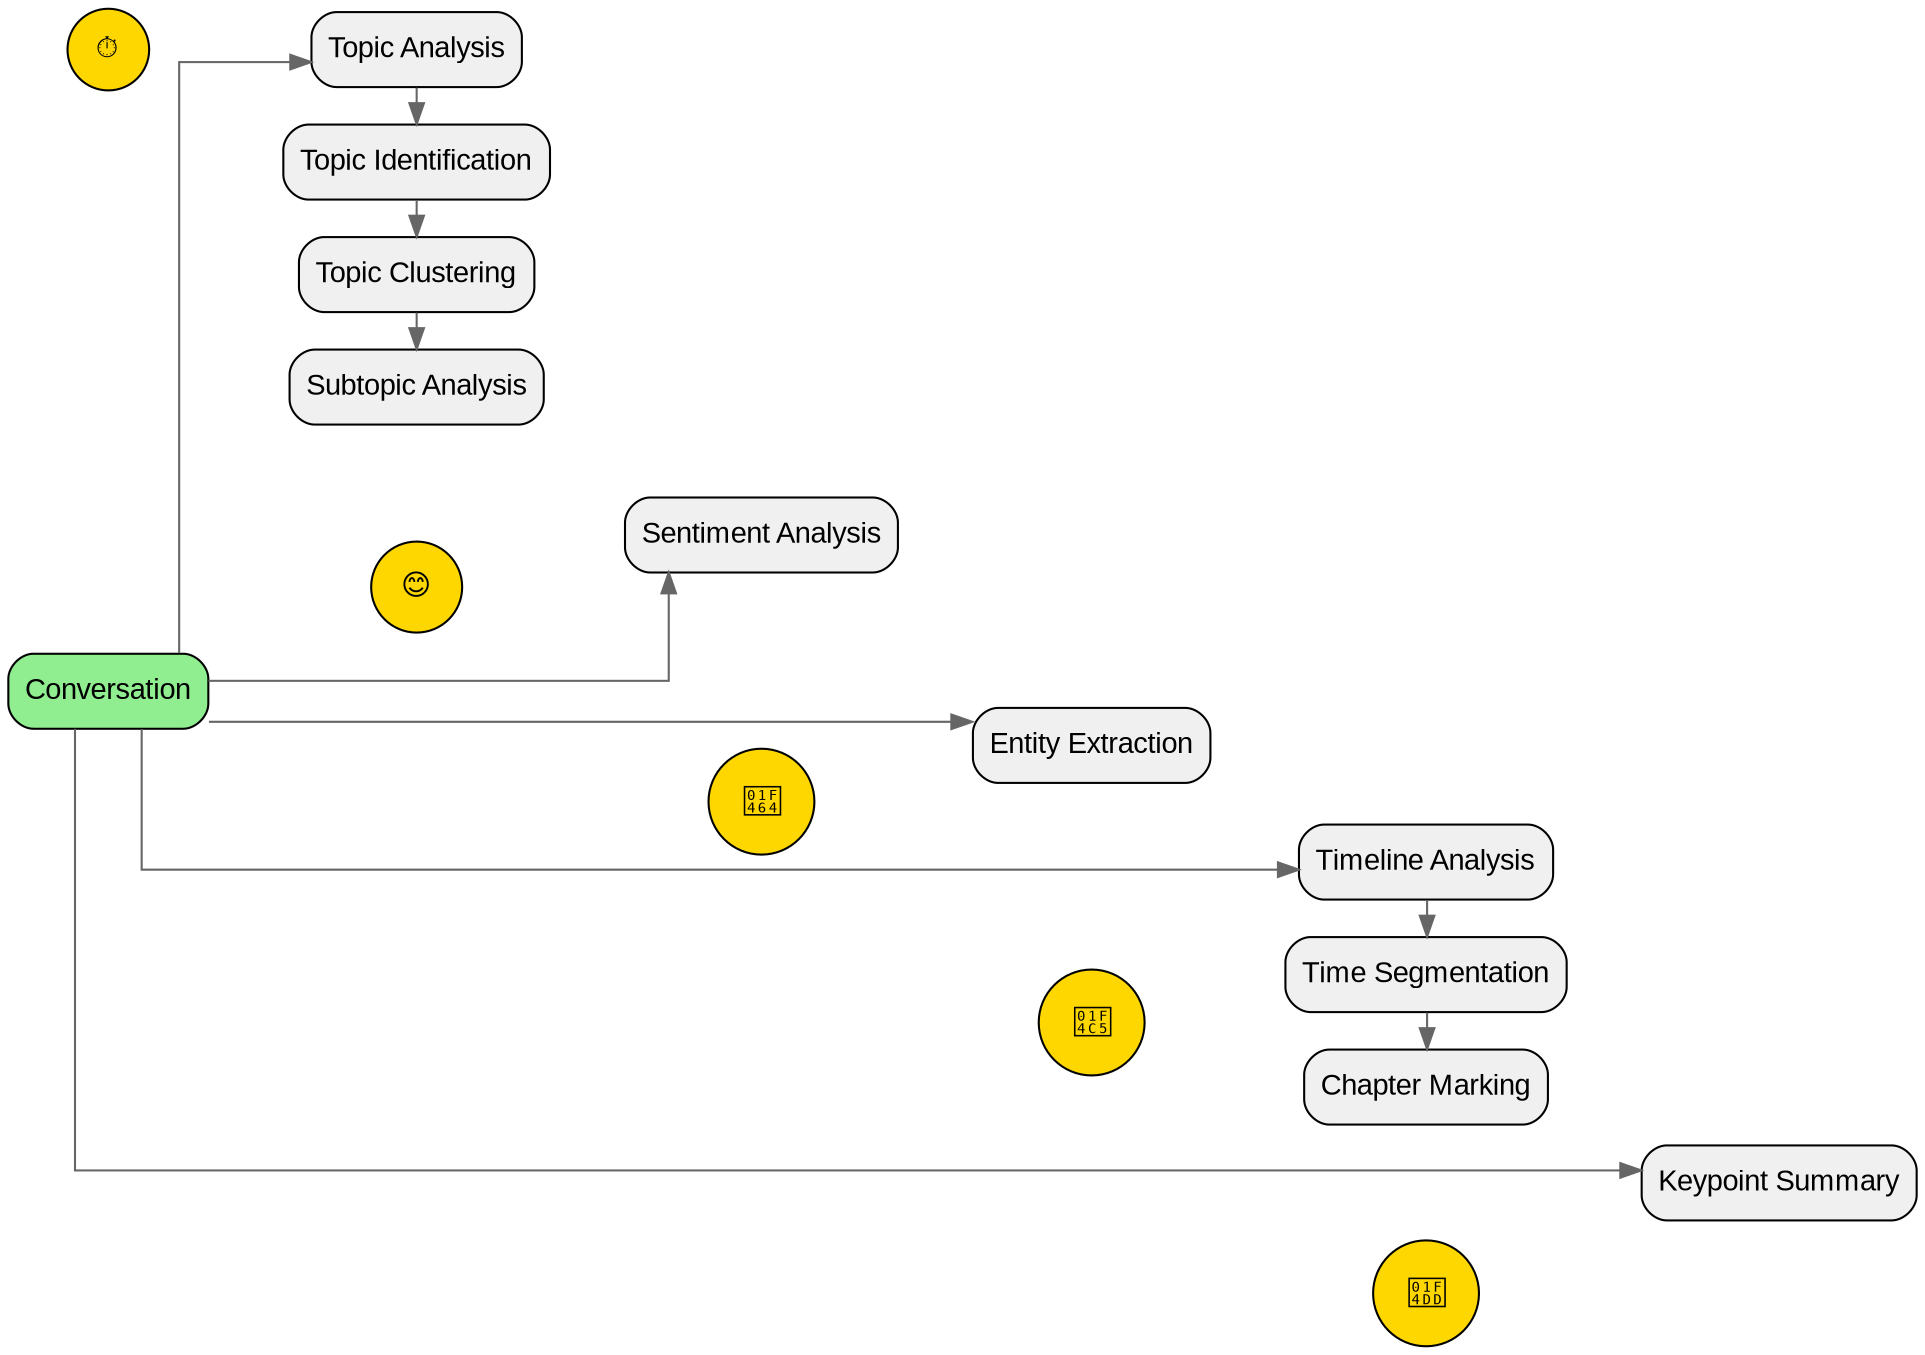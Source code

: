 digraph ConversationFlow {
    // Graph settings
    rankdir=LR;
    splines=ortho;
    node [shape=box, style="rounded,filled", fillcolor="#f0f0f0", fontname="Arial"];
    edge [color="#666666"];

    // Main topic node
    Conversation [
        shape=box,
        style="rounded,filled",
        fillcolor="#90EE90",
        label="Conversation"
    ];

    // First level nodes
    TopicAnalysis [label="Topic Analysis"];
    SentimentAnalysis [label="Sentiment Analysis"];
    EntityExtraction [label="Entity Extraction"];
    TimelineAnalysis [label="Timeline Analysis"];
    KeypointSummary [label="Keypoint Summary"];

    // Second level nodes for Topic Analysis
    TopicIdentification [label="Topic Identification"];
    TopicClustering [label="Topic Clustering"];
    SubtopicAnalysis [label="Subtopic Analysis"];

    // Second level nodes for Timeline
    TimeSegmentation [label="Time Segmentation"];
    ChapterMarking [label="Chapter Marking"];

    // Connections
    Conversation -> TopicAnalysis;
    Conversation -> SentimentAnalysis;
    Conversation -> EntityExtraction;
    Conversation -> TimelineAnalysis;
    Conversation -> KeypointSummary;

    // Topic Analysis subflow
    {
        rank=same;
        TopicAnalysis -> TopicIdentification;
        TopicIdentification -> TopicClustering;
        TopicClustering -> SubtopicAnalysis;
    }

    // Timeline Analysis subflow
    {
        rank=same;
        TimelineAnalysis -> TimeSegmentation;
        TimeSegmentation -> ChapterMarking;
    }

    // Add icons/indicators (using Unicode characters as placeholders)
    node [shape=circle, style=filled, fillcolor="#FFD700", fontcolor=black, width=0.3];
    TopicIcon [label="⏱"];
    SentimentIcon [label="😊"];
    EntityIcon [label="👤"];
    TimelineIcon [label="📅"];
    SummaryIcon [label="📝"];

    // Position icons next to their respective nodes
    TopicIcon -> TopicAnalysis [style=invis];
    SentimentIcon -> SentimentAnalysis [style=invis];
    EntityIcon -> EntityExtraction [style=invis];
    TimelineIcon -> TimelineAnalysis [style=invis];
    SummaryIcon -> KeypointSummary [style=invis];

    // Invisible edges to help with layout
    {
        edge [style=invis];
        TopicAnalysis -> SentimentAnalysis;
        SentimentAnalysis -> EntityExtraction;
        EntityExtraction -> TimelineAnalysis;
        TimelineAnalysis -> KeypointSummary;
    }
} 